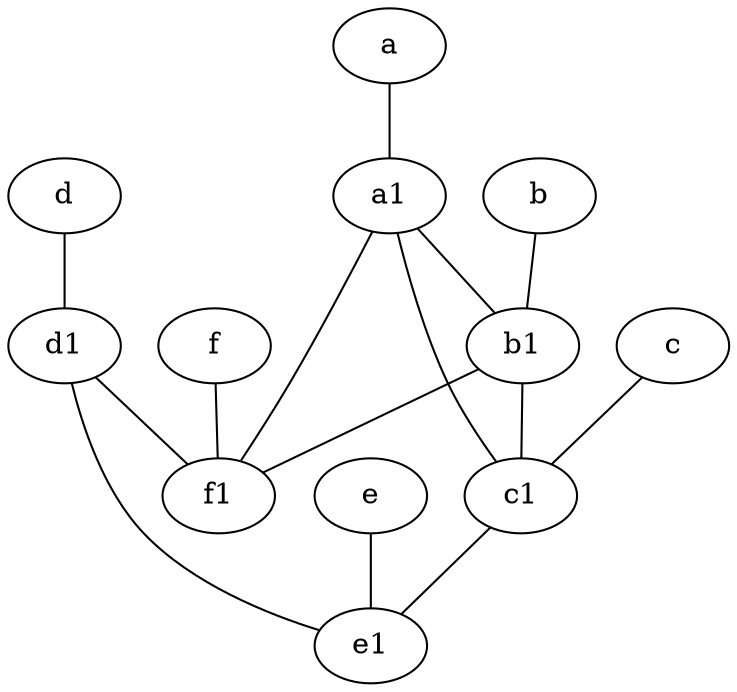 graph {
	a1 [pos="8,3!"]
	f1 [pos="3,8!"]
	e [pos="7,9!"]
	a [pos="8,2!"]
	e1 [pos="7,7!"]
	d1 [pos="3,5!"]
	f [pos="3,9!"]
	b1 [pos="9,4!"]
	c [pos="4.5,2!"]
	b [pos="10,4!"]
	d [pos="2,5!"]
	c1 [pos="4.5,3!"]
	e -- e1
	a1 -- f1
	c -- c1
	d -- d1
	a1 -- c1
	a -- a1
	d1 -- f1
	f -- f1
	c1 -- e1
	b -- b1
	b1 -- f1
	a1 -- b1
	d1 -- e1
	b1 -- c1
}
